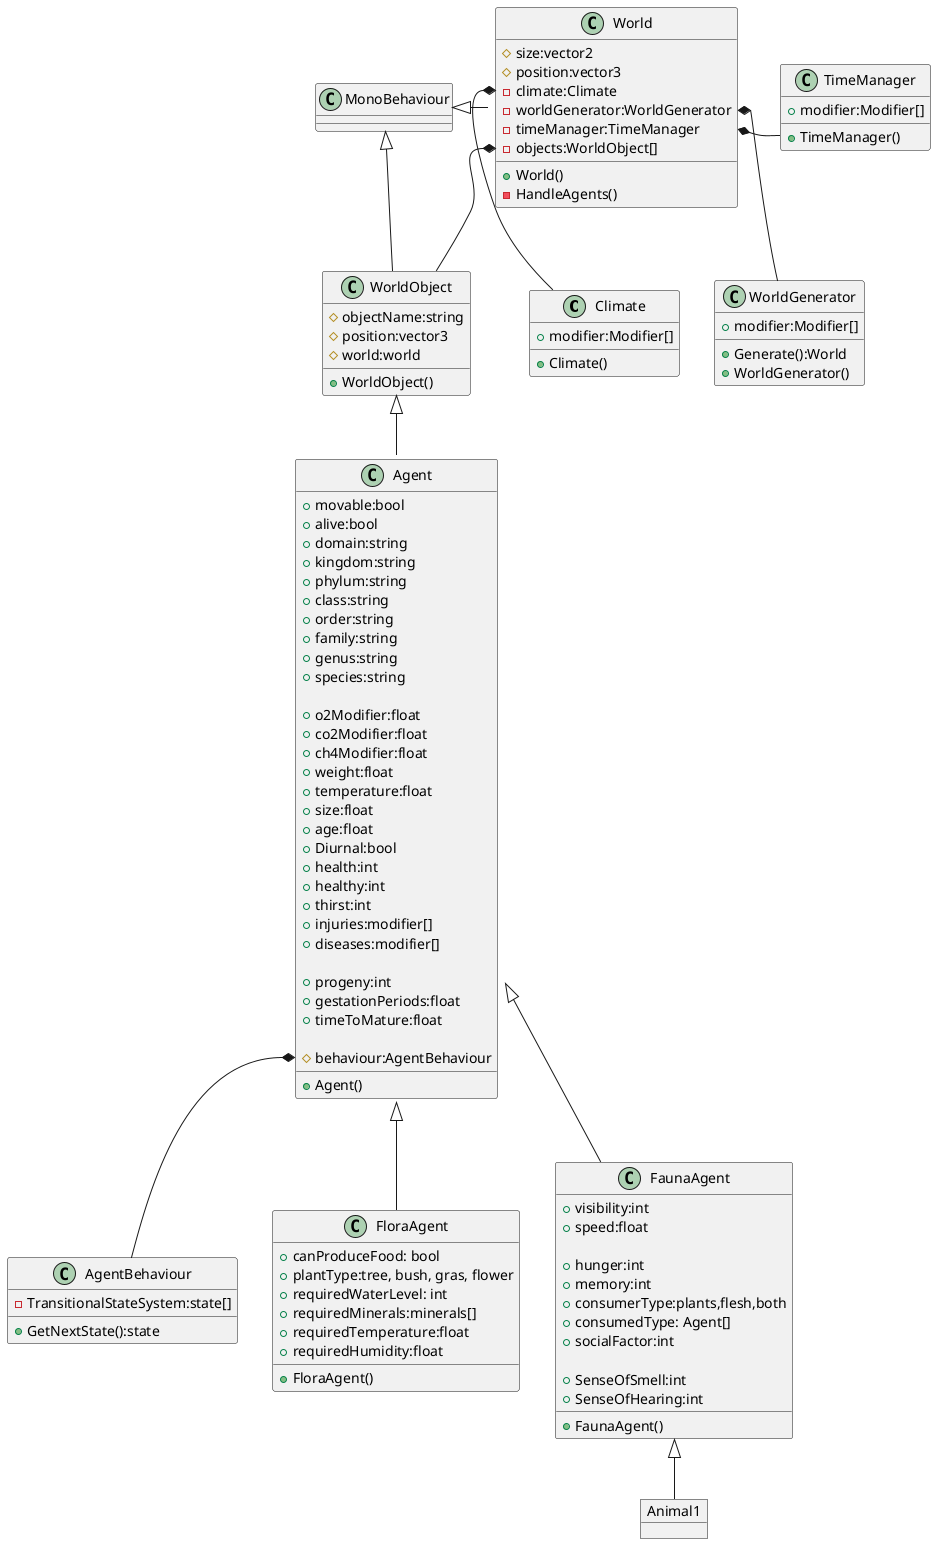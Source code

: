 @startuml
	class Climate {
		+modifier:Modifier[]
		
		+Climate()
	}
	
	class WorldGenerator {
	    +modifier:Modifier[]
	
		+Generate():World
		+WorldGenerator()
	}
	
	class TimeManager {
		+modifier:Modifier[]
		
		+TimeManager()
	}
	
    class World {
        #size:vector2
        #position:vector3
        -climate:Climate
        -worldGenerator:WorldGenerator
        -timeManager:TimeManager
        -objects:WorldObject[]
        
        +World()
        -HandleAgents()
    }
	
	class WorldObject {
		#objectName:string
		#position:vector3
		#world:world
		
		+WorldObject()
	}
	
	
	class Agent {
        +movable:bool
        +alive:bool
        +domain:string
        +kingdom:string
        +phylum:string
        +class:string
        +order:string
        +family:string
        +genus:string
        +species:string
        
        +o2Modifier:float
        +co2Modifier:float
        +ch4Modifier:float
        +weight:float
        +temperature:float
        +size:float
        +age:float
        +Diurnal:bool
        +health:int
        +healthy:int
        +thirst:int
        +injuries:modifier[]
        +diseases:modifier[]
        
        +progeny:int
        +gestationPeriods:float
        +timeToMature:float
        
        #behaviour:AgentBehaviour
        
        +Agent()
    }

	class AgentBehaviour {
		-TransitionalStateSystem:state[]
		
		+GetNextState():state
	}
	
	class FloraAgent {
	    +canProduceFood: bool
	    +plantType:tree, bush, gras, flower
	    +requiredWaterLevel: int
	    +requiredMinerals:minerals[]
	    +requiredTemperature:float
	    +requiredHumidity:float
	     
		+FloraAgent()
	}
	
    class FaunaAgent {
        +visibility:int
        +speed:float
        
        +hunger:int
        +memory:int
        +consumerType:plants,flesh,both
        +consumedType: Agent[]
        +socialFactor:int
        
        +SenseOfSmell:int
        +SenseOfHearing:int
    
        +FaunaAgent()
    }
    
    object Animal1
	
	World::objects *- WorldObject
	World::timeManager *- TimeManager
	World::worldGenerator *-- WorldGenerator
	World::climate *-- Climate
	
	MonoBehaviour <|-- WorldObject
	MonoBehaviour <|- World
	
	WorldObject <|-- Agent
	
	Agent <|-- FloraAgent
	Agent::behaviour *-- AgentBehaviour
	
	Agent <|-- FaunaAgent
	FaunaAgent <|-- Animal1
	
@enduml